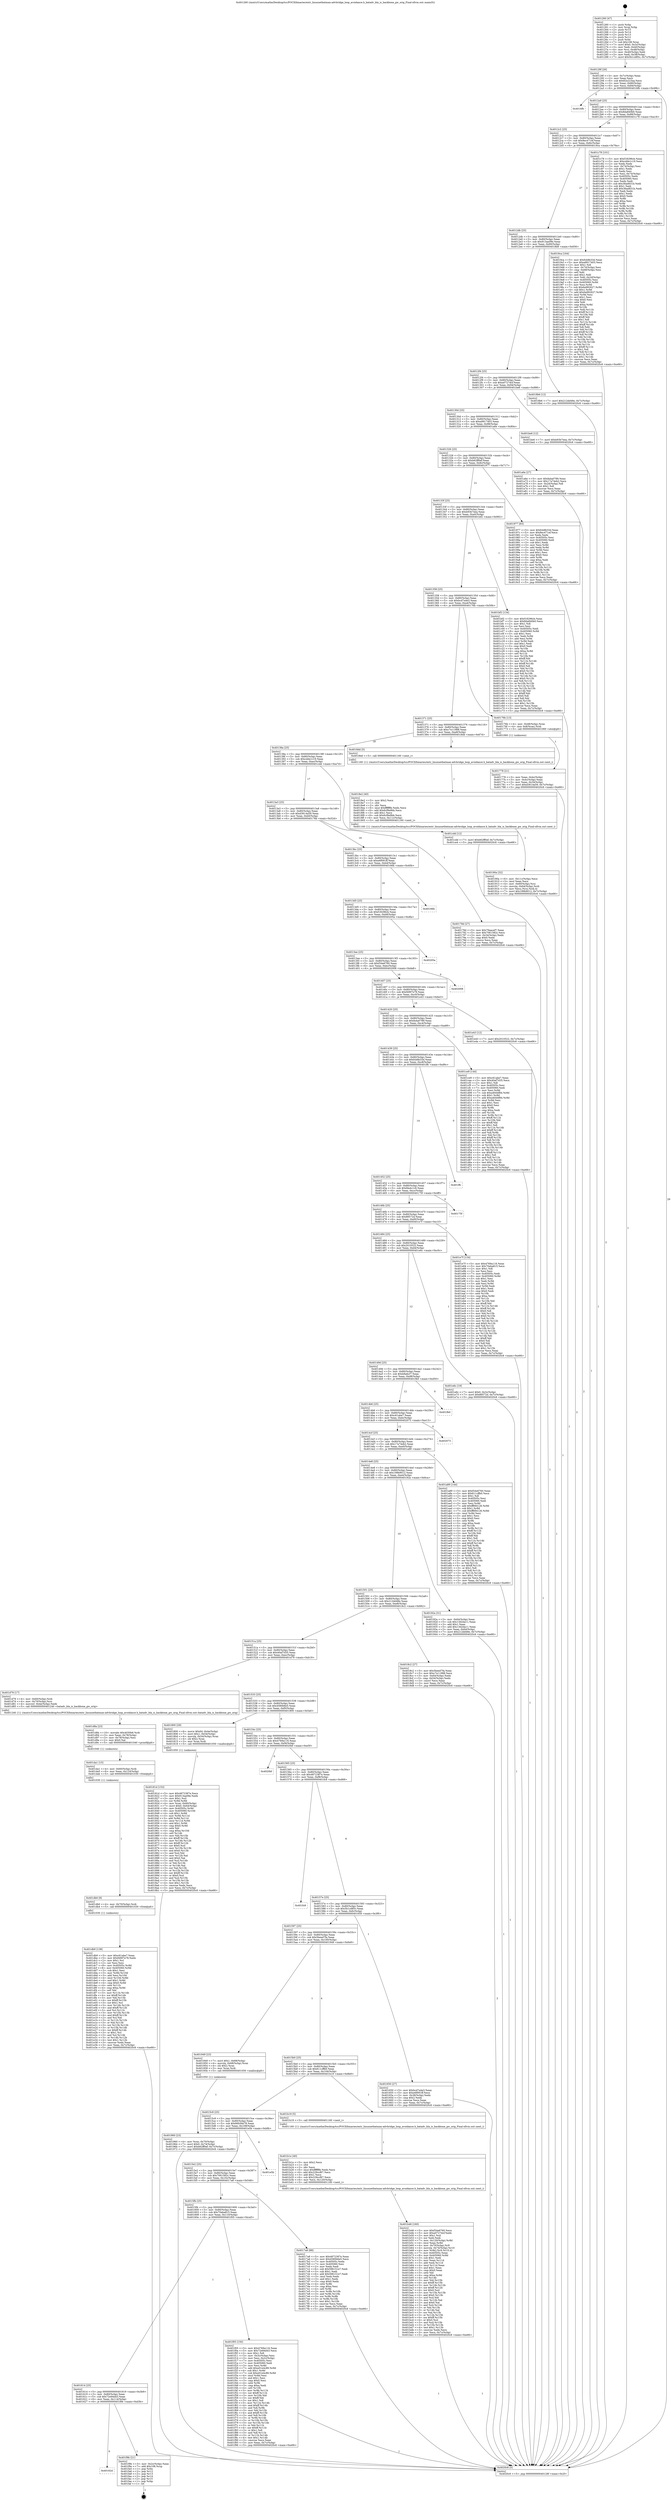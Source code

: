 digraph "0x401260" {
  label = "0x401260 (/mnt/c/Users/mathe/Desktop/tcc/POCII/binaries/extr_linuxnetbatman-advbridge_loop_avoidance.h_batadv_bla_is_backbone_gw_orig_Final-ollvm.out::main(0))"
  labelloc = "t"
  node[shape=record]

  Entry [label="",width=0.3,height=0.3,shape=circle,fillcolor=black,style=filled]
  "0x40128f" [label="{
     0x40128f [26]\l
     | [instrs]\l
     &nbsp;&nbsp;0x40128f \<+3\>: mov -0x7c(%rbp),%eax\l
     &nbsp;&nbsp;0x401292 \<+2\>: mov %eax,%ecx\l
     &nbsp;&nbsp;0x401294 \<+6\>: sub $0x82e223aa,%ecx\l
     &nbsp;&nbsp;0x40129a \<+3\>: mov %eax,-0x80(%rbp)\l
     &nbsp;&nbsp;0x40129d \<+6\>: mov %ecx,-0x84(%rbp)\l
     &nbsp;&nbsp;0x4012a3 \<+6\>: je 00000000004016fb \<main+0x49b\>\l
  }"]
  "0x4016fb" [label="{
     0x4016fb\l
  }", style=dashed]
  "0x4012a9" [label="{
     0x4012a9 [25]\l
     | [instrs]\l
     &nbsp;&nbsp;0x4012a9 \<+5\>: jmp 00000000004012ae \<main+0x4e\>\l
     &nbsp;&nbsp;0x4012ae \<+3\>: mov -0x80(%rbp),%eax\l
     &nbsp;&nbsp;0x4012b1 \<+5\>: sub $0x8da840b0,%eax\l
     &nbsp;&nbsp;0x4012b6 \<+6\>: mov %eax,-0x88(%rbp)\l
     &nbsp;&nbsp;0x4012bc \<+6\>: je 0000000000401c78 \<main+0xa18\>\l
  }"]
  Exit [label="",width=0.3,height=0.3,shape=circle,fillcolor=black,style=filled,peripheries=2]
  "0x401c78" [label="{
     0x401c78 [101]\l
     | [instrs]\l
     &nbsp;&nbsp;0x401c78 \<+5\>: mov $0xf18296cb,%eax\l
     &nbsp;&nbsp;0x401c7d \<+5\>: mov $0xcdde1c19,%ecx\l
     &nbsp;&nbsp;0x401c82 \<+2\>: xor %edx,%edx\l
     &nbsp;&nbsp;0x401c84 \<+3\>: mov -0x74(%rbp),%esi\l
     &nbsp;&nbsp;0x401c87 \<+3\>: sub $0x1,%edx\l
     &nbsp;&nbsp;0x401c8a \<+2\>: sub %edx,%esi\l
     &nbsp;&nbsp;0x401c8c \<+3\>: mov %esi,-0x74(%rbp)\l
     &nbsp;&nbsp;0x401c8f \<+7\>: mov 0x40505c,%edx\l
     &nbsp;&nbsp;0x401c96 \<+7\>: mov 0x405060,%esi\l
     &nbsp;&nbsp;0x401c9d \<+2\>: mov %edx,%edi\l
     &nbsp;&nbsp;0x401c9f \<+6\>: sub $0x36ad831b,%edi\l
     &nbsp;&nbsp;0x401ca5 \<+3\>: sub $0x1,%edi\l
     &nbsp;&nbsp;0x401ca8 \<+6\>: add $0x36ad831b,%edi\l
     &nbsp;&nbsp;0x401cae \<+3\>: imul %edi,%edx\l
     &nbsp;&nbsp;0x401cb1 \<+3\>: and $0x1,%edx\l
     &nbsp;&nbsp;0x401cb4 \<+3\>: cmp $0x0,%edx\l
     &nbsp;&nbsp;0x401cb7 \<+4\>: sete %r8b\l
     &nbsp;&nbsp;0x401cbb \<+3\>: cmp $0xa,%esi\l
     &nbsp;&nbsp;0x401cbe \<+4\>: setl %r9b\l
     &nbsp;&nbsp;0x401cc2 \<+3\>: mov %r8b,%r10b\l
     &nbsp;&nbsp;0x401cc5 \<+3\>: and %r9b,%r10b\l
     &nbsp;&nbsp;0x401cc8 \<+3\>: xor %r9b,%r8b\l
     &nbsp;&nbsp;0x401ccb \<+3\>: or %r8b,%r10b\l
     &nbsp;&nbsp;0x401cce \<+4\>: test $0x1,%r10b\l
     &nbsp;&nbsp;0x401cd2 \<+3\>: cmovne %ecx,%eax\l
     &nbsp;&nbsp;0x401cd5 \<+3\>: mov %eax,-0x7c(%rbp)\l
     &nbsp;&nbsp;0x401cd8 \<+5\>: jmp 00000000004020c6 \<main+0xe66\>\l
  }"]
  "0x4012c2" [label="{
     0x4012c2 [25]\l
     | [instrs]\l
     &nbsp;&nbsp;0x4012c2 \<+5\>: jmp 00000000004012c7 \<main+0x67\>\l
     &nbsp;&nbsp;0x4012c7 \<+3\>: mov -0x80(%rbp),%eax\l
     &nbsp;&nbsp;0x4012ca \<+5\>: sub $0x8ec471ef,%eax\l
     &nbsp;&nbsp;0x4012cf \<+6\>: mov %eax,-0x8c(%rbp)\l
     &nbsp;&nbsp;0x4012d5 \<+6\>: je 00000000004019ca \<main+0x76a\>\l
  }"]
  "0x40162d" [label="{
     0x40162d\l
  }", style=dashed]
  "0x4019ca" [label="{
     0x4019ca [164]\l
     | [instrs]\l
     &nbsp;&nbsp;0x4019ca \<+5\>: mov $0xfcb8b33d,%eax\l
     &nbsp;&nbsp;0x4019cf \<+5\>: mov $0xa9917403,%ecx\l
     &nbsp;&nbsp;0x4019d4 \<+2\>: mov $0x1,%dl\l
     &nbsp;&nbsp;0x4019d6 \<+3\>: mov -0x74(%rbp),%esi\l
     &nbsp;&nbsp;0x4019d9 \<+3\>: cmp -0x68(%rbp),%esi\l
     &nbsp;&nbsp;0x4019dc \<+4\>: setl %dil\l
     &nbsp;&nbsp;0x4019e0 \<+4\>: and $0x1,%dil\l
     &nbsp;&nbsp;0x4019e4 \<+4\>: mov %dil,-0x2d(%rbp)\l
     &nbsp;&nbsp;0x4019e8 \<+7\>: mov 0x40505c,%esi\l
     &nbsp;&nbsp;0x4019ef \<+8\>: mov 0x405060,%r8d\l
     &nbsp;&nbsp;0x4019f7 \<+3\>: mov %esi,%r9d\l
     &nbsp;&nbsp;0x4019fa \<+7\>: sub $0x6a992627,%r9d\l
     &nbsp;&nbsp;0x401a01 \<+4\>: sub $0x1,%r9d\l
     &nbsp;&nbsp;0x401a05 \<+7\>: add $0x6a992627,%r9d\l
     &nbsp;&nbsp;0x401a0c \<+4\>: imul %r9d,%esi\l
     &nbsp;&nbsp;0x401a10 \<+3\>: and $0x1,%esi\l
     &nbsp;&nbsp;0x401a13 \<+3\>: cmp $0x0,%esi\l
     &nbsp;&nbsp;0x401a16 \<+4\>: sete %dil\l
     &nbsp;&nbsp;0x401a1a \<+4\>: cmp $0xa,%r8d\l
     &nbsp;&nbsp;0x401a1e \<+4\>: setl %r10b\l
     &nbsp;&nbsp;0x401a22 \<+3\>: mov %dil,%r11b\l
     &nbsp;&nbsp;0x401a25 \<+4\>: xor $0xff,%r11b\l
     &nbsp;&nbsp;0x401a29 \<+3\>: mov %r10b,%bl\l
     &nbsp;&nbsp;0x401a2c \<+3\>: xor $0xff,%bl\l
     &nbsp;&nbsp;0x401a2f \<+3\>: xor $0x1,%dl\l
     &nbsp;&nbsp;0x401a32 \<+3\>: mov %r11b,%r14b\l
     &nbsp;&nbsp;0x401a35 \<+4\>: and $0xff,%r14b\l
     &nbsp;&nbsp;0x401a39 \<+3\>: and %dl,%dil\l
     &nbsp;&nbsp;0x401a3c \<+3\>: mov %bl,%r15b\l
     &nbsp;&nbsp;0x401a3f \<+4\>: and $0xff,%r15b\l
     &nbsp;&nbsp;0x401a43 \<+3\>: and %dl,%r10b\l
     &nbsp;&nbsp;0x401a46 \<+3\>: or %dil,%r14b\l
     &nbsp;&nbsp;0x401a49 \<+3\>: or %r10b,%r15b\l
     &nbsp;&nbsp;0x401a4c \<+3\>: xor %r15b,%r14b\l
     &nbsp;&nbsp;0x401a4f \<+3\>: or %bl,%r11b\l
     &nbsp;&nbsp;0x401a52 \<+4\>: xor $0xff,%r11b\l
     &nbsp;&nbsp;0x401a56 \<+3\>: or $0x1,%dl\l
     &nbsp;&nbsp;0x401a59 \<+3\>: and %dl,%r11b\l
     &nbsp;&nbsp;0x401a5c \<+3\>: or %r11b,%r14b\l
     &nbsp;&nbsp;0x401a5f \<+4\>: test $0x1,%r14b\l
     &nbsp;&nbsp;0x401a63 \<+3\>: cmovne %ecx,%eax\l
     &nbsp;&nbsp;0x401a66 \<+3\>: mov %eax,-0x7c(%rbp)\l
     &nbsp;&nbsp;0x401a69 \<+5\>: jmp 00000000004020c6 \<main+0xe66\>\l
  }"]
  "0x4012db" [label="{
     0x4012db [25]\l
     | [instrs]\l
     &nbsp;&nbsp;0x4012db \<+5\>: jmp 00000000004012e0 \<main+0x80\>\l
     &nbsp;&nbsp;0x4012e0 \<+3\>: mov -0x80(%rbp),%eax\l
     &nbsp;&nbsp;0x4012e3 \<+5\>: sub $0x913aa09e,%eax\l
     &nbsp;&nbsp;0x4012e8 \<+6\>: mov %eax,-0x90(%rbp)\l
     &nbsp;&nbsp;0x4012ee \<+6\>: je 00000000004018b6 \<main+0x656\>\l
  }"]
  "0x401f9b" [label="{
     0x401f9b [21]\l
     | [instrs]\l
     &nbsp;&nbsp;0x401f9b \<+3\>: mov -0x2c(%rbp),%eax\l
     &nbsp;&nbsp;0x401f9e \<+7\>: add $0x108,%rsp\l
     &nbsp;&nbsp;0x401fa5 \<+1\>: pop %rbx\l
     &nbsp;&nbsp;0x401fa6 \<+2\>: pop %r12\l
     &nbsp;&nbsp;0x401fa8 \<+2\>: pop %r13\l
     &nbsp;&nbsp;0x401faa \<+2\>: pop %r14\l
     &nbsp;&nbsp;0x401fac \<+2\>: pop %r15\l
     &nbsp;&nbsp;0x401fae \<+1\>: pop %rbp\l
     &nbsp;&nbsp;0x401faf \<+1\>: ret\l
  }"]
  "0x4018b6" [label="{
     0x4018b6 [12]\l
     | [instrs]\l
     &nbsp;&nbsp;0x4018b6 \<+7\>: movl $0x212dd48e,-0x7c(%rbp)\l
     &nbsp;&nbsp;0x4018bd \<+5\>: jmp 00000000004020c6 \<main+0xe66\>\l
  }"]
  "0x4012f4" [label="{
     0x4012f4 [25]\l
     | [instrs]\l
     &nbsp;&nbsp;0x4012f4 \<+5\>: jmp 00000000004012f9 \<main+0x99\>\l
     &nbsp;&nbsp;0x4012f9 \<+3\>: mov -0x80(%rbp),%eax\l
     &nbsp;&nbsp;0x4012fc \<+5\>: sub $0xa0727dcf,%eax\l
     &nbsp;&nbsp;0x401301 \<+6\>: mov %eax,-0x94(%rbp)\l
     &nbsp;&nbsp;0x401307 \<+6\>: je 0000000000401be6 \<main+0x986\>\l
  }"]
  "0x401614" [label="{
     0x401614 [25]\l
     | [instrs]\l
     &nbsp;&nbsp;0x401614 \<+5\>: jmp 0000000000401619 \<main+0x3b9\>\l
     &nbsp;&nbsp;0x401619 \<+3\>: mov -0x80(%rbp),%eax\l
     &nbsp;&nbsp;0x40161c \<+5\>: sub $0x72e94d43,%eax\l
     &nbsp;&nbsp;0x401621 \<+6\>: mov %eax,-0x114(%rbp)\l
     &nbsp;&nbsp;0x401627 \<+6\>: je 0000000000401f9b \<main+0xd3b\>\l
  }"]
  "0x401be6" [label="{
     0x401be6 [12]\l
     | [instrs]\l
     &nbsp;&nbsp;0x401be6 \<+7\>: movl $0xb93b7eea,-0x7c(%rbp)\l
     &nbsp;&nbsp;0x401bed \<+5\>: jmp 00000000004020c6 \<main+0xe66\>\l
  }"]
  "0x40130d" [label="{
     0x40130d [25]\l
     | [instrs]\l
     &nbsp;&nbsp;0x40130d \<+5\>: jmp 0000000000401312 \<main+0xb2\>\l
     &nbsp;&nbsp;0x401312 \<+3\>: mov -0x80(%rbp),%eax\l
     &nbsp;&nbsp;0x401315 \<+5\>: sub $0xa9917403,%eax\l
     &nbsp;&nbsp;0x40131a \<+6\>: mov %eax,-0x98(%rbp)\l
     &nbsp;&nbsp;0x401320 \<+6\>: je 0000000000401a6e \<main+0x80e\>\l
  }"]
  "0x401f05" [label="{
     0x401f05 [150]\l
     | [instrs]\l
     &nbsp;&nbsp;0x401f05 \<+5\>: mov $0x4769a116,%eax\l
     &nbsp;&nbsp;0x401f0a \<+5\>: mov $0x72e94d43,%ecx\l
     &nbsp;&nbsp;0x401f0f \<+2\>: mov $0x1,%dl\l
     &nbsp;&nbsp;0x401f11 \<+3\>: mov -0x3c(%rbp),%esi\l
     &nbsp;&nbsp;0x401f14 \<+3\>: mov %esi,-0x2c(%rbp)\l
     &nbsp;&nbsp;0x401f17 \<+7\>: mov 0x40505c,%esi\l
     &nbsp;&nbsp;0x401f1e \<+7\>: mov 0x405060,%edi\l
     &nbsp;&nbsp;0x401f25 \<+3\>: mov %esi,%r8d\l
     &nbsp;&nbsp;0x401f28 \<+7\>: add $0xe01e4c89,%r8d\l
     &nbsp;&nbsp;0x401f2f \<+4\>: sub $0x1,%r8d\l
     &nbsp;&nbsp;0x401f33 \<+7\>: sub $0xe01e4c89,%r8d\l
     &nbsp;&nbsp;0x401f3a \<+4\>: imul %r8d,%esi\l
     &nbsp;&nbsp;0x401f3e \<+3\>: and $0x1,%esi\l
     &nbsp;&nbsp;0x401f41 \<+3\>: cmp $0x0,%esi\l
     &nbsp;&nbsp;0x401f44 \<+4\>: sete %r9b\l
     &nbsp;&nbsp;0x401f48 \<+3\>: cmp $0xa,%edi\l
     &nbsp;&nbsp;0x401f4b \<+4\>: setl %r10b\l
     &nbsp;&nbsp;0x401f4f \<+3\>: mov %r9b,%r11b\l
     &nbsp;&nbsp;0x401f52 \<+4\>: xor $0xff,%r11b\l
     &nbsp;&nbsp;0x401f56 \<+3\>: mov %r10b,%bl\l
     &nbsp;&nbsp;0x401f59 \<+3\>: xor $0xff,%bl\l
     &nbsp;&nbsp;0x401f5c \<+3\>: xor $0x1,%dl\l
     &nbsp;&nbsp;0x401f5f \<+3\>: mov %r11b,%r14b\l
     &nbsp;&nbsp;0x401f62 \<+4\>: and $0xff,%r14b\l
     &nbsp;&nbsp;0x401f66 \<+3\>: and %dl,%r9b\l
     &nbsp;&nbsp;0x401f69 \<+3\>: mov %bl,%r15b\l
     &nbsp;&nbsp;0x401f6c \<+4\>: and $0xff,%r15b\l
     &nbsp;&nbsp;0x401f70 \<+3\>: and %dl,%r10b\l
     &nbsp;&nbsp;0x401f73 \<+3\>: or %r9b,%r14b\l
     &nbsp;&nbsp;0x401f76 \<+3\>: or %r10b,%r15b\l
     &nbsp;&nbsp;0x401f79 \<+3\>: xor %r15b,%r14b\l
     &nbsp;&nbsp;0x401f7c \<+3\>: or %bl,%r11b\l
     &nbsp;&nbsp;0x401f7f \<+4\>: xor $0xff,%r11b\l
     &nbsp;&nbsp;0x401f83 \<+3\>: or $0x1,%dl\l
     &nbsp;&nbsp;0x401f86 \<+3\>: and %dl,%r11b\l
     &nbsp;&nbsp;0x401f89 \<+3\>: or %r11b,%r14b\l
     &nbsp;&nbsp;0x401f8c \<+4\>: test $0x1,%r14b\l
     &nbsp;&nbsp;0x401f90 \<+3\>: cmovne %ecx,%eax\l
     &nbsp;&nbsp;0x401f93 \<+3\>: mov %eax,-0x7c(%rbp)\l
     &nbsp;&nbsp;0x401f96 \<+5\>: jmp 00000000004020c6 \<main+0xe66\>\l
  }"]
  "0x401a6e" [label="{
     0x401a6e [27]\l
     | [instrs]\l
     &nbsp;&nbsp;0x401a6e \<+5\>: mov $0xfa4a0789,%eax\l
     &nbsp;&nbsp;0x401a73 \<+5\>: mov $0x17a74eb2,%ecx\l
     &nbsp;&nbsp;0x401a78 \<+3\>: mov -0x2d(%rbp),%dl\l
     &nbsp;&nbsp;0x401a7b \<+3\>: test $0x1,%dl\l
     &nbsp;&nbsp;0x401a7e \<+3\>: cmovne %ecx,%eax\l
     &nbsp;&nbsp;0x401a81 \<+3\>: mov %eax,-0x7c(%rbp)\l
     &nbsp;&nbsp;0x401a84 \<+5\>: jmp 00000000004020c6 \<main+0xe66\>\l
  }"]
  "0x401326" [label="{
     0x401326 [25]\l
     | [instrs]\l
     &nbsp;&nbsp;0x401326 \<+5\>: jmp 000000000040132b \<main+0xcb\>\l
     &nbsp;&nbsp;0x40132b \<+3\>: mov -0x80(%rbp),%eax\l
     &nbsp;&nbsp;0x40132e \<+5\>: sub $0xb62ff0ef,%eax\l
     &nbsp;&nbsp;0x401333 \<+6\>: mov %eax,-0x9c(%rbp)\l
     &nbsp;&nbsp;0x401339 \<+6\>: je 0000000000401977 \<main+0x717\>\l
  }"]
  "0x401db9" [label="{
     0x401db9 [138]\l
     | [instrs]\l
     &nbsp;&nbsp;0x401db9 \<+5\>: mov $0xc61abe7,%eax\l
     &nbsp;&nbsp;0x401dbe \<+5\>: mov $0xf4997e78,%edx\l
     &nbsp;&nbsp;0x401dc3 \<+2\>: mov $0x1,%cl\l
     &nbsp;&nbsp;0x401dc5 \<+2\>: xor %esi,%esi\l
     &nbsp;&nbsp;0x401dc7 \<+8\>: mov 0x40505c,%r8d\l
     &nbsp;&nbsp;0x401dcf \<+8\>: mov 0x405060,%r9d\l
     &nbsp;&nbsp;0x401dd7 \<+3\>: sub $0x1,%esi\l
     &nbsp;&nbsp;0x401dda \<+3\>: mov %r8d,%r10d\l
     &nbsp;&nbsp;0x401ddd \<+3\>: add %esi,%r10d\l
     &nbsp;&nbsp;0x401de0 \<+4\>: imul %r10d,%r8d\l
     &nbsp;&nbsp;0x401de4 \<+4\>: and $0x1,%r8d\l
     &nbsp;&nbsp;0x401de8 \<+4\>: cmp $0x0,%r8d\l
     &nbsp;&nbsp;0x401dec \<+4\>: sete %r11b\l
     &nbsp;&nbsp;0x401df0 \<+4\>: cmp $0xa,%r9d\l
     &nbsp;&nbsp;0x401df4 \<+3\>: setl %bl\l
     &nbsp;&nbsp;0x401df7 \<+3\>: mov %r11b,%r14b\l
     &nbsp;&nbsp;0x401dfa \<+4\>: xor $0xff,%r14b\l
     &nbsp;&nbsp;0x401dfe \<+3\>: mov %bl,%r15b\l
     &nbsp;&nbsp;0x401e01 \<+4\>: xor $0xff,%r15b\l
     &nbsp;&nbsp;0x401e05 \<+3\>: xor $0x1,%cl\l
     &nbsp;&nbsp;0x401e08 \<+3\>: mov %r14b,%r12b\l
     &nbsp;&nbsp;0x401e0b \<+4\>: and $0xff,%r12b\l
     &nbsp;&nbsp;0x401e0f \<+3\>: and %cl,%r11b\l
     &nbsp;&nbsp;0x401e12 \<+3\>: mov %r15b,%r13b\l
     &nbsp;&nbsp;0x401e15 \<+4\>: and $0xff,%r13b\l
     &nbsp;&nbsp;0x401e19 \<+2\>: and %cl,%bl\l
     &nbsp;&nbsp;0x401e1b \<+3\>: or %r11b,%r12b\l
     &nbsp;&nbsp;0x401e1e \<+3\>: or %bl,%r13b\l
     &nbsp;&nbsp;0x401e21 \<+3\>: xor %r13b,%r12b\l
     &nbsp;&nbsp;0x401e24 \<+3\>: or %r15b,%r14b\l
     &nbsp;&nbsp;0x401e27 \<+4\>: xor $0xff,%r14b\l
     &nbsp;&nbsp;0x401e2b \<+3\>: or $0x1,%cl\l
     &nbsp;&nbsp;0x401e2e \<+3\>: and %cl,%r14b\l
     &nbsp;&nbsp;0x401e31 \<+3\>: or %r14b,%r12b\l
     &nbsp;&nbsp;0x401e34 \<+4\>: test $0x1,%r12b\l
     &nbsp;&nbsp;0x401e38 \<+3\>: cmovne %edx,%eax\l
     &nbsp;&nbsp;0x401e3b \<+3\>: mov %eax,-0x7c(%rbp)\l
     &nbsp;&nbsp;0x401e3e \<+5\>: jmp 00000000004020c6 \<main+0xe66\>\l
  }"]
  "0x401977" [label="{
     0x401977 [83]\l
     | [instrs]\l
     &nbsp;&nbsp;0x401977 \<+5\>: mov $0xfcb8b33d,%eax\l
     &nbsp;&nbsp;0x40197c \<+5\>: mov $0x8ec471ef,%ecx\l
     &nbsp;&nbsp;0x401981 \<+2\>: xor %edx,%edx\l
     &nbsp;&nbsp;0x401983 \<+7\>: mov 0x40505c,%esi\l
     &nbsp;&nbsp;0x40198a \<+7\>: mov 0x405060,%edi\l
     &nbsp;&nbsp;0x401991 \<+3\>: sub $0x1,%edx\l
     &nbsp;&nbsp;0x401994 \<+3\>: mov %esi,%r8d\l
     &nbsp;&nbsp;0x401997 \<+3\>: add %edx,%r8d\l
     &nbsp;&nbsp;0x40199a \<+4\>: imul %r8d,%esi\l
     &nbsp;&nbsp;0x40199e \<+3\>: and $0x1,%esi\l
     &nbsp;&nbsp;0x4019a1 \<+3\>: cmp $0x0,%esi\l
     &nbsp;&nbsp;0x4019a4 \<+4\>: sete %r9b\l
     &nbsp;&nbsp;0x4019a8 \<+3\>: cmp $0xa,%edi\l
     &nbsp;&nbsp;0x4019ab \<+4\>: setl %r10b\l
     &nbsp;&nbsp;0x4019af \<+3\>: mov %r9b,%r11b\l
     &nbsp;&nbsp;0x4019b2 \<+3\>: and %r10b,%r11b\l
     &nbsp;&nbsp;0x4019b5 \<+3\>: xor %r10b,%r9b\l
     &nbsp;&nbsp;0x4019b8 \<+3\>: or %r9b,%r11b\l
     &nbsp;&nbsp;0x4019bb \<+4\>: test $0x1,%r11b\l
     &nbsp;&nbsp;0x4019bf \<+3\>: cmovne %ecx,%eax\l
     &nbsp;&nbsp;0x4019c2 \<+3\>: mov %eax,-0x7c(%rbp)\l
     &nbsp;&nbsp;0x4019c5 \<+5\>: jmp 00000000004020c6 \<main+0xe66\>\l
  }"]
  "0x40133f" [label="{
     0x40133f [25]\l
     | [instrs]\l
     &nbsp;&nbsp;0x40133f \<+5\>: jmp 0000000000401344 \<main+0xe4\>\l
     &nbsp;&nbsp;0x401344 \<+3\>: mov -0x80(%rbp),%eax\l
     &nbsp;&nbsp;0x401347 \<+5\>: sub $0xb93b7eea,%eax\l
     &nbsp;&nbsp;0x40134c \<+6\>: mov %eax,-0xa0(%rbp)\l
     &nbsp;&nbsp;0x401352 \<+6\>: je 0000000000401bf2 \<main+0x992\>\l
  }"]
  "0x401db0" [label="{
     0x401db0 [9]\l
     | [instrs]\l
     &nbsp;&nbsp;0x401db0 \<+4\>: mov -0x70(%rbp),%rdi\l
     &nbsp;&nbsp;0x401db4 \<+5\>: call 0000000000401030 \<free@plt\>\l
     | [calls]\l
     &nbsp;&nbsp;0x401030 \{1\} (unknown)\l
  }"]
  "0x401bf2" [label="{
     0x401bf2 [134]\l
     | [instrs]\l
     &nbsp;&nbsp;0x401bf2 \<+5\>: mov $0xf18296cb,%eax\l
     &nbsp;&nbsp;0x401bf7 \<+5\>: mov $0x8da840b0,%ecx\l
     &nbsp;&nbsp;0x401bfc \<+2\>: mov $0x1,%dl\l
     &nbsp;&nbsp;0x401bfe \<+2\>: xor %esi,%esi\l
     &nbsp;&nbsp;0x401c00 \<+7\>: mov 0x40505c,%edi\l
     &nbsp;&nbsp;0x401c07 \<+8\>: mov 0x405060,%r8d\l
     &nbsp;&nbsp;0x401c0f \<+3\>: sub $0x1,%esi\l
     &nbsp;&nbsp;0x401c12 \<+3\>: mov %edi,%r9d\l
     &nbsp;&nbsp;0x401c15 \<+3\>: add %esi,%r9d\l
     &nbsp;&nbsp;0x401c18 \<+4\>: imul %r9d,%edi\l
     &nbsp;&nbsp;0x401c1c \<+3\>: and $0x1,%edi\l
     &nbsp;&nbsp;0x401c1f \<+3\>: cmp $0x0,%edi\l
     &nbsp;&nbsp;0x401c22 \<+4\>: sete %r10b\l
     &nbsp;&nbsp;0x401c26 \<+4\>: cmp $0xa,%r8d\l
     &nbsp;&nbsp;0x401c2a \<+4\>: setl %r11b\l
     &nbsp;&nbsp;0x401c2e \<+3\>: mov %r10b,%bl\l
     &nbsp;&nbsp;0x401c31 \<+3\>: xor $0xff,%bl\l
     &nbsp;&nbsp;0x401c34 \<+3\>: mov %r11b,%r14b\l
     &nbsp;&nbsp;0x401c37 \<+4\>: xor $0xff,%r14b\l
     &nbsp;&nbsp;0x401c3b \<+3\>: xor $0x0,%dl\l
     &nbsp;&nbsp;0x401c3e \<+3\>: mov %bl,%r15b\l
     &nbsp;&nbsp;0x401c41 \<+4\>: and $0x0,%r15b\l
     &nbsp;&nbsp;0x401c45 \<+3\>: and %dl,%r10b\l
     &nbsp;&nbsp;0x401c48 \<+3\>: mov %r14b,%r12b\l
     &nbsp;&nbsp;0x401c4b \<+4\>: and $0x0,%r12b\l
     &nbsp;&nbsp;0x401c4f \<+3\>: and %dl,%r11b\l
     &nbsp;&nbsp;0x401c52 \<+3\>: or %r10b,%r15b\l
     &nbsp;&nbsp;0x401c55 \<+3\>: or %r11b,%r12b\l
     &nbsp;&nbsp;0x401c58 \<+3\>: xor %r12b,%r15b\l
     &nbsp;&nbsp;0x401c5b \<+3\>: or %r14b,%bl\l
     &nbsp;&nbsp;0x401c5e \<+3\>: xor $0xff,%bl\l
     &nbsp;&nbsp;0x401c61 \<+3\>: or $0x0,%dl\l
     &nbsp;&nbsp;0x401c64 \<+2\>: and %dl,%bl\l
     &nbsp;&nbsp;0x401c66 \<+3\>: or %bl,%r15b\l
     &nbsp;&nbsp;0x401c69 \<+4\>: test $0x1,%r15b\l
     &nbsp;&nbsp;0x401c6d \<+3\>: cmovne %ecx,%eax\l
     &nbsp;&nbsp;0x401c70 \<+3\>: mov %eax,-0x7c(%rbp)\l
     &nbsp;&nbsp;0x401c73 \<+5\>: jmp 00000000004020c6 \<main+0xe66\>\l
  }"]
  "0x401358" [label="{
     0x401358 [25]\l
     | [instrs]\l
     &nbsp;&nbsp;0x401358 \<+5\>: jmp 000000000040135d \<main+0xfd\>\l
     &nbsp;&nbsp;0x40135d \<+3\>: mov -0x80(%rbp),%eax\l
     &nbsp;&nbsp;0x401360 \<+5\>: sub $0xbcd7a4e3,%eax\l
     &nbsp;&nbsp;0x401365 \<+6\>: mov %eax,-0xa4(%rbp)\l
     &nbsp;&nbsp;0x40136b \<+6\>: je 000000000040176b \<main+0x50b\>\l
  }"]
  "0x401da1" [label="{
     0x401da1 [15]\l
     | [instrs]\l
     &nbsp;&nbsp;0x401da1 \<+4\>: mov -0x60(%rbp),%rdi\l
     &nbsp;&nbsp;0x401da5 \<+6\>: mov %eax,-0x124(%rbp)\l
     &nbsp;&nbsp;0x401dab \<+5\>: call 0000000000401030 \<free@plt\>\l
     | [calls]\l
     &nbsp;&nbsp;0x401030 \{1\} (unknown)\l
  }"]
  "0x40176b" [label="{
     0x40176b [13]\l
     | [instrs]\l
     &nbsp;&nbsp;0x40176b \<+4\>: mov -0x48(%rbp),%rax\l
     &nbsp;&nbsp;0x40176f \<+4\>: mov 0x8(%rax),%rdi\l
     &nbsp;&nbsp;0x401773 \<+5\>: call 0000000000401060 \<atoi@plt\>\l
     | [calls]\l
     &nbsp;&nbsp;0x401060 \{1\} (unknown)\l
  }"]
  "0x401371" [label="{
     0x401371 [25]\l
     | [instrs]\l
     &nbsp;&nbsp;0x401371 \<+5\>: jmp 0000000000401376 \<main+0x116\>\l
     &nbsp;&nbsp;0x401376 \<+3\>: mov -0x80(%rbp),%eax\l
     &nbsp;&nbsp;0x401379 \<+5\>: sub $0xc7e11988,%eax\l
     &nbsp;&nbsp;0x40137e \<+6\>: mov %eax,-0xa8(%rbp)\l
     &nbsp;&nbsp;0x401384 \<+6\>: je 00000000004018dd \<main+0x67d\>\l
  }"]
  "0x401d8a" [label="{
     0x401d8a [23]\l
     | [instrs]\l
     &nbsp;&nbsp;0x401d8a \<+10\>: movabs $0x4030b6,%rdi\l
     &nbsp;&nbsp;0x401d94 \<+3\>: mov %eax,-0x78(%rbp)\l
     &nbsp;&nbsp;0x401d97 \<+3\>: mov -0x78(%rbp),%esi\l
     &nbsp;&nbsp;0x401d9a \<+2\>: mov $0x0,%al\l
     &nbsp;&nbsp;0x401d9c \<+5\>: call 0000000000401040 \<printf@plt\>\l
     | [calls]\l
     &nbsp;&nbsp;0x401040 \{1\} (unknown)\l
  }"]
  "0x4018dd" [label="{
     0x4018dd [5]\l
     | [instrs]\l
     &nbsp;&nbsp;0x4018dd \<+5\>: call 0000000000401160 \<next_i\>\l
     | [calls]\l
     &nbsp;&nbsp;0x401160 \{1\} (/mnt/c/Users/mathe/Desktop/tcc/POCII/binaries/extr_linuxnetbatman-advbridge_loop_avoidance.h_batadv_bla_is_backbone_gw_orig_Final-ollvm.out::next_i)\l
  }"]
  "0x40138a" [label="{
     0x40138a [25]\l
     | [instrs]\l
     &nbsp;&nbsp;0x40138a \<+5\>: jmp 000000000040138f \<main+0x12f\>\l
     &nbsp;&nbsp;0x40138f \<+3\>: mov -0x80(%rbp),%eax\l
     &nbsp;&nbsp;0x401392 \<+5\>: sub $0xcdde1c19,%eax\l
     &nbsp;&nbsp;0x401397 \<+6\>: mov %eax,-0xac(%rbp)\l
     &nbsp;&nbsp;0x40139d \<+6\>: je 0000000000401cdd \<main+0xa7d\>\l
  }"]
  "0x401b46" [label="{
     0x401b46 [160]\l
     | [instrs]\l
     &nbsp;&nbsp;0x401b46 \<+5\>: mov $0xf34e6760,%ecx\l
     &nbsp;&nbsp;0x401b4b \<+5\>: mov $0xa0727dcf,%edx\l
     &nbsp;&nbsp;0x401b50 \<+3\>: mov $0x1,%sil\l
     &nbsp;&nbsp;0x401b53 \<+2\>: xor %edi,%edi\l
     &nbsp;&nbsp;0x401b55 \<+7\>: mov -0x120(%rbp),%r8d\l
     &nbsp;&nbsp;0x401b5c \<+4\>: imul %eax,%r8d\l
     &nbsp;&nbsp;0x401b60 \<+4\>: mov -0x70(%rbp),%r9\l
     &nbsp;&nbsp;0x401b64 \<+4\>: movslq -0x74(%rbp),%r10\l
     &nbsp;&nbsp;0x401b68 \<+4\>: mov %r8d,(%r9,%r10,4)\l
     &nbsp;&nbsp;0x401b6c \<+7\>: mov 0x40505c,%eax\l
     &nbsp;&nbsp;0x401b73 \<+8\>: mov 0x405060,%r8d\l
     &nbsp;&nbsp;0x401b7b \<+3\>: sub $0x1,%edi\l
     &nbsp;&nbsp;0x401b7e \<+3\>: mov %eax,%r11d\l
     &nbsp;&nbsp;0x401b81 \<+3\>: add %edi,%r11d\l
     &nbsp;&nbsp;0x401b84 \<+4\>: imul %r11d,%eax\l
     &nbsp;&nbsp;0x401b88 \<+3\>: and $0x1,%eax\l
     &nbsp;&nbsp;0x401b8b \<+3\>: cmp $0x0,%eax\l
     &nbsp;&nbsp;0x401b8e \<+3\>: sete %bl\l
     &nbsp;&nbsp;0x401b91 \<+4\>: cmp $0xa,%r8d\l
     &nbsp;&nbsp;0x401b95 \<+4\>: setl %r14b\l
     &nbsp;&nbsp;0x401b99 \<+3\>: mov %bl,%r15b\l
     &nbsp;&nbsp;0x401b9c \<+4\>: xor $0xff,%r15b\l
     &nbsp;&nbsp;0x401ba0 \<+3\>: mov %r14b,%r12b\l
     &nbsp;&nbsp;0x401ba3 \<+4\>: xor $0xff,%r12b\l
     &nbsp;&nbsp;0x401ba7 \<+4\>: xor $0x0,%sil\l
     &nbsp;&nbsp;0x401bab \<+3\>: mov %r15b,%r13b\l
     &nbsp;&nbsp;0x401bae \<+4\>: and $0x0,%r13b\l
     &nbsp;&nbsp;0x401bb2 \<+3\>: and %sil,%bl\l
     &nbsp;&nbsp;0x401bb5 \<+3\>: mov %r12b,%al\l
     &nbsp;&nbsp;0x401bb8 \<+2\>: and $0x0,%al\l
     &nbsp;&nbsp;0x401bba \<+3\>: and %sil,%r14b\l
     &nbsp;&nbsp;0x401bbd \<+3\>: or %bl,%r13b\l
     &nbsp;&nbsp;0x401bc0 \<+3\>: or %r14b,%al\l
     &nbsp;&nbsp;0x401bc3 \<+3\>: xor %al,%r13b\l
     &nbsp;&nbsp;0x401bc6 \<+3\>: or %r12b,%r15b\l
     &nbsp;&nbsp;0x401bc9 \<+4\>: xor $0xff,%r15b\l
     &nbsp;&nbsp;0x401bcd \<+4\>: or $0x0,%sil\l
     &nbsp;&nbsp;0x401bd1 \<+3\>: and %sil,%r15b\l
     &nbsp;&nbsp;0x401bd4 \<+3\>: or %r15b,%r13b\l
     &nbsp;&nbsp;0x401bd7 \<+4\>: test $0x1,%r13b\l
     &nbsp;&nbsp;0x401bdb \<+3\>: cmovne %edx,%ecx\l
     &nbsp;&nbsp;0x401bde \<+3\>: mov %ecx,-0x7c(%rbp)\l
     &nbsp;&nbsp;0x401be1 \<+5\>: jmp 00000000004020c6 \<main+0xe66\>\l
  }"]
  "0x401cdd" [label="{
     0x401cdd [12]\l
     | [instrs]\l
     &nbsp;&nbsp;0x401cdd \<+7\>: movl $0xb62ff0ef,-0x7c(%rbp)\l
     &nbsp;&nbsp;0x401ce4 \<+5\>: jmp 00000000004020c6 \<main+0xe66\>\l
  }"]
  "0x4013a3" [label="{
     0x4013a3 [25]\l
     | [instrs]\l
     &nbsp;&nbsp;0x4013a3 \<+5\>: jmp 00000000004013a8 \<main+0x148\>\l
     &nbsp;&nbsp;0x4013a8 \<+3\>: mov -0x80(%rbp),%eax\l
     &nbsp;&nbsp;0x4013ab \<+5\>: sub $0xd3614a59,%eax\l
     &nbsp;&nbsp;0x4013b0 \<+6\>: mov %eax,-0xb0(%rbp)\l
     &nbsp;&nbsp;0x4013b6 \<+6\>: je 000000000040178d \<main+0x52d\>\l
  }"]
  "0x401b1e" [label="{
     0x401b1e [40]\l
     | [instrs]\l
     &nbsp;&nbsp;0x401b1e \<+5\>: mov $0x2,%ecx\l
     &nbsp;&nbsp;0x401b23 \<+1\>: cltd\l
     &nbsp;&nbsp;0x401b24 \<+2\>: idiv %ecx\l
     &nbsp;&nbsp;0x401b26 \<+6\>: imul $0xfffffffe,%edx,%ecx\l
     &nbsp;&nbsp;0x401b2c \<+6\>: add $0x229ccf67,%ecx\l
     &nbsp;&nbsp;0x401b32 \<+3\>: add $0x1,%ecx\l
     &nbsp;&nbsp;0x401b35 \<+6\>: sub $0x229ccf67,%ecx\l
     &nbsp;&nbsp;0x401b3b \<+6\>: mov %ecx,-0x120(%rbp)\l
     &nbsp;&nbsp;0x401b41 \<+5\>: call 0000000000401160 \<next_i\>\l
     | [calls]\l
     &nbsp;&nbsp;0x401160 \{1\} (/mnt/c/Users/mathe/Desktop/tcc/POCII/binaries/extr_linuxnetbatman-advbridge_loop_avoidance.h_batadv_bla_is_backbone_gw_orig_Final-ollvm.out::next_i)\l
  }"]
  "0x40178d" [label="{
     0x40178d [27]\l
     | [instrs]\l
     &nbsp;&nbsp;0x40178d \<+5\>: mov $0x79aacef7,%eax\l
     &nbsp;&nbsp;0x401792 \<+5\>: mov $0x7061582c,%ecx\l
     &nbsp;&nbsp;0x401797 \<+3\>: mov -0x34(%rbp),%edx\l
     &nbsp;&nbsp;0x40179a \<+3\>: cmp $0x0,%edx\l
     &nbsp;&nbsp;0x40179d \<+3\>: cmove %ecx,%eax\l
     &nbsp;&nbsp;0x4017a0 \<+3\>: mov %eax,-0x7c(%rbp)\l
     &nbsp;&nbsp;0x4017a3 \<+5\>: jmp 00000000004020c6 \<main+0xe66\>\l
  }"]
  "0x4013bc" [label="{
     0x4013bc [25]\l
     | [instrs]\l
     &nbsp;&nbsp;0x4013bc \<+5\>: jmp 00000000004013c1 \<main+0x161\>\l
     &nbsp;&nbsp;0x4013c1 \<+3\>: mov -0x80(%rbp),%eax\l
     &nbsp;&nbsp;0x4013c4 \<+5\>: sub $0xe6f091ff,%eax\l
     &nbsp;&nbsp;0x4013c9 \<+6\>: mov %eax,-0xb4(%rbp)\l
     &nbsp;&nbsp;0x4013cf \<+6\>: je 000000000040166b \<main+0x40b\>\l
  }"]
  "0x401960" [label="{
     0x401960 [23]\l
     | [instrs]\l
     &nbsp;&nbsp;0x401960 \<+4\>: mov %rax,-0x70(%rbp)\l
     &nbsp;&nbsp;0x401964 \<+7\>: movl $0x0,-0x74(%rbp)\l
     &nbsp;&nbsp;0x40196b \<+7\>: movl $0xb62ff0ef,-0x7c(%rbp)\l
     &nbsp;&nbsp;0x401972 \<+5\>: jmp 00000000004020c6 \<main+0xe66\>\l
  }"]
  "0x40166b" [label="{
     0x40166b\l
  }", style=dashed]
  "0x4013d5" [label="{
     0x4013d5 [25]\l
     | [instrs]\l
     &nbsp;&nbsp;0x4013d5 \<+5\>: jmp 00000000004013da \<main+0x17a\>\l
     &nbsp;&nbsp;0x4013da \<+3\>: mov -0x80(%rbp),%eax\l
     &nbsp;&nbsp;0x4013dd \<+5\>: sub $0xf18296cb,%eax\l
     &nbsp;&nbsp;0x4013e2 \<+6\>: mov %eax,-0xb8(%rbp)\l
     &nbsp;&nbsp;0x4013e8 \<+6\>: je 000000000040205a \<main+0xdfa\>\l
  }"]
  "0x40190a" [label="{
     0x40190a [32]\l
     | [instrs]\l
     &nbsp;&nbsp;0x40190a \<+6\>: mov -0x11c(%rbp),%ecx\l
     &nbsp;&nbsp;0x401910 \<+3\>: imul %eax,%ecx\l
     &nbsp;&nbsp;0x401913 \<+4\>: mov -0x60(%rbp),%rsi\l
     &nbsp;&nbsp;0x401917 \<+4\>: movslq -0x64(%rbp),%rdi\l
     &nbsp;&nbsp;0x40191b \<+3\>: mov %ecx,(%rsi,%rdi,4)\l
     &nbsp;&nbsp;0x40191e \<+7\>: movl $0x199b9012,-0x7c(%rbp)\l
     &nbsp;&nbsp;0x401925 \<+5\>: jmp 00000000004020c6 \<main+0xe66\>\l
  }"]
  "0x40205a" [label="{
     0x40205a\l
  }", style=dashed]
  "0x4013ee" [label="{
     0x4013ee [25]\l
     | [instrs]\l
     &nbsp;&nbsp;0x4013ee \<+5\>: jmp 00000000004013f3 \<main+0x193\>\l
     &nbsp;&nbsp;0x4013f3 \<+3\>: mov -0x80(%rbp),%eax\l
     &nbsp;&nbsp;0x4013f6 \<+5\>: sub $0xf34e6760,%eax\l
     &nbsp;&nbsp;0x4013fb \<+6\>: mov %eax,-0xbc(%rbp)\l
     &nbsp;&nbsp;0x401401 \<+6\>: je 0000000000402008 \<main+0xda8\>\l
  }"]
  "0x4018e2" [label="{
     0x4018e2 [40]\l
     | [instrs]\l
     &nbsp;&nbsp;0x4018e2 \<+5\>: mov $0x2,%ecx\l
     &nbsp;&nbsp;0x4018e7 \<+1\>: cltd\l
     &nbsp;&nbsp;0x4018e8 \<+2\>: idiv %ecx\l
     &nbsp;&nbsp;0x4018ea \<+6\>: imul $0xfffffffe,%edx,%ecx\l
     &nbsp;&nbsp;0x4018f0 \<+6\>: add $0x6cf9a9bb,%ecx\l
     &nbsp;&nbsp;0x4018f6 \<+3\>: add $0x1,%ecx\l
     &nbsp;&nbsp;0x4018f9 \<+6\>: sub $0x6cf9a9bb,%ecx\l
     &nbsp;&nbsp;0x4018ff \<+6\>: mov %ecx,-0x11c(%rbp)\l
     &nbsp;&nbsp;0x401905 \<+5\>: call 0000000000401160 \<next_i\>\l
     | [calls]\l
     &nbsp;&nbsp;0x401160 \{1\} (/mnt/c/Users/mathe/Desktop/tcc/POCII/binaries/extr_linuxnetbatman-advbridge_loop_avoidance.h_batadv_bla_is_backbone_gw_orig_Final-ollvm.out::next_i)\l
  }"]
  "0x402008" [label="{
     0x402008\l
  }", style=dashed]
  "0x401407" [label="{
     0x401407 [25]\l
     | [instrs]\l
     &nbsp;&nbsp;0x401407 \<+5\>: jmp 000000000040140c \<main+0x1ac\>\l
     &nbsp;&nbsp;0x40140c \<+3\>: mov -0x80(%rbp),%eax\l
     &nbsp;&nbsp;0x40140f \<+5\>: sub $0xf4997e78,%eax\l
     &nbsp;&nbsp;0x401414 \<+6\>: mov %eax,-0xc0(%rbp)\l
     &nbsp;&nbsp;0x40141a \<+6\>: je 0000000000401e43 \<main+0xbe3\>\l
  }"]
  "0x40181d" [label="{
     0x40181d [153]\l
     | [instrs]\l
     &nbsp;&nbsp;0x40181d \<+5\>: mov $0x4872387e,%ecx\l
     &nbsp;&nbsp;0x401822 \<+5\>: mov $0x913aa09e,%edx\l
     &nbsp;&nbsp;0x401827 \<+3\>: mov $0x1,%sil\l
     &nbsp;&nbsp;0x40182a \<+3\>: xor %r8d,%r8d\l
     &nbsp;&nbsp;0x40182d \<+4\>: mov %rax,-0x60(%rbp)\l
     &nbsp;&nbsp;0x401831 \<+7\>: movl $0x0,-0x64(%rbp)\l
     &nbsp;&nbsp;0x401838 \<+8\>: mov 0x40505c,%r9d\l
     &nbsp;&nbsp;0x401840 \<+8\>: mov 0x405060,%r10d\l
     &nbsp;&nbsp;0x401848 \<+4\>: sub $0x1,%r8d\l
     &nbsp;&nbsp;0x40184c \<+3\>: mov %r9d,%r11d\l
     &nbsp;&nbsp;0x40184f \<+3\>: add %r8d,%r11d\l
     &nbsp;&nbsp;0x401852 \<+4\>: imul %r11d,%r9d\l
     &nbsp;&nbsp;0x401856 \<+4\>: and $0x1,%r9d\l
     &nbsp;&nbsp;0x40185a \<+4\>: cmp $0x0,%r9d\l
     &nbsp;&nbsp;0x40185e \<+3\>: sete %bl\l
     &nbsp;&nbsp;0x401861 \<+4\>: cmp $0xa,%r10d\l
     &nbsp;&nbsp;0x401865 \<+4\>: setl %r14b\l
     &nbsp;&nbsp;0x401869 \<+3\>: mov %bl,%r15b\l
     &nbsp;&nbsp;0x40186c \<+4\>: xor $0xff,%r15b\l
     &nbsp;&nbsp;0x401870 \<+3\>: mov %r14b,%r12b\l
     &nbsp;&nbsp;0x401873 \<+4\>: xor $0xff,%r12b\l
     &nbsp;&nbsp;0x401877 \<+4\>: xor $0x0,%sil\l
     &nbsp;&nbsp;0x40187b \<+3\>: mov %r15b,%r13b\l
     &nbsp;&nbsp;0x40187e \<+4\>: and $0x0,%r13b\l
     &nbsp;&nbsp;0x401882 \<+3\>: and %sil,%bl\l
     &nbsp;&nbsp;0x401885 \<+3\>: mov %r12b,%al\l
     &nbsp;&nbsp;0x401888 \<+2\>: and $0x0,%al\l
     &nbsp;&nbsp;0x40188a \<+3\>: and %sil,%r14b\l
     &nbsp;&nbsp;0x40188d \<+3\>: or %bl,%r13b\l
     &nbsp;&nbsp;0x401890 \<+3\>: or %r14b,%al\l
     &nbsp;&nbsp;0x401893 \<+3\>: xor %al,%r13b\l
     &nbsp;&nbsp;0x401896 \<+3\>: or %r12b,%r15b\l
     &nbsp;&nbsp;0x401899 \<+4\>: xor $0xff,%r15b\l
     &nbsp;&nbsp;0x40189d \<+4\>: or $0x0,%sil\l
     &nbsp;&nbsp;0x4018a1 \<+3\>: and %sil,%r15b\l
     &nbsp;&nbsp;0x4018a4 \<+3\>: or %r15b,%r13b\l
     &nbsp;&nbsp;0x4018a7 \<+4\>: test $0x1,%r13b\l
     &nbsp;&nbsp;0x4018ab \<+3\>: cmovne %edx,%ecx\l
     &nbsp;&nbsp;0x4018ae \<+3\>: mov %ecx,-0x7c(%rbp)\l
     &nbsp;&nbsp;0x4018b1 \<+5\>: jmp 00000000004020c6 \<main+0xe66\>\l
  }"]
  "0x401e43" [label="{
     0x401e43 [12]\l
     | [instrs]\l
     &nbsp;&nbsp;0x401e43 \<+7\>: movl $0x2010522,-0x7c(%rbp)\l
     &nbsp;&nbsp;0x401e4a \<+5\>: jmp 00000000004020c6 \<main+0xe66\>\l
  }"]
  "0x401420" [label="{
     0x401420 [25]\l
     | [instrs]\l
     &nbsp;&nbsp;0x401420 \<+5\>: jmp 0000000000401425 \<main+0x1c5\>\l
     &nbsp;&nbsp;0x401425 \<+3\>: mov -0x80(%rbp),%eax\l
     &nbsp;&nbsp;0x401428 \<+5\>: sub $0xfa4a0789,%eax\l
     &nbsp;&nbsp;0x40142d \<+6\>: mov %eax,-0xc4(%rbp)\l
     &nbsp;&nbsp;0x401433 \<+6\>: je 0000000000401ce9 \<main+0xa89\>\l
  }"]
  "0x4015fb" [label="{
     0x4015fb [25]\l
     | [instrs]\l
     &nbsp;&nbsp;0x4015fb \<+5\>: jmp 0000000000401600 \<main+0x3a0\>\l
     &nbsp;&nbsp;0x401600 \<+3\>: mov -0x80(%rbp),%eax\l
     &nbsp;&nbsp;0x401603 \<+5\>: sub $0x70aba815,%eax\l
     &nbsp;&nbsp;0x401608 \<+6\>: mov %eax,-0x110(%rbp)\l
     &nbsp;&nbsp;0x40160e \<+6\>: je 0000000000401f05 \<main+0xca5\>\l
  }"]
  "0x401ce9" [label="{
     0x401ce9 [144]\l
     | [instrs]\l
     &nbsp;&nbsp;0x401ce9 \<+5\>: mov $0xc61abe7,%eax\l
     &nbsp;&nbsp;0x401cee \<+5\>: mov $0x40af7d35,%ecx\l
     &nbsp;&nbsp;0x401cf3 \<+2\>: mov $0x1,%dl\l
     &nbsp;&nbsp;0x401cf5 \<+7\>: mov 0x40505c,%esi\l
     &nbsp;&nbsp;0x401cfc \<+7\>: mov 0x405060,%edi\l
     &nbsp;&nbsp;0x401d03 \<+3\>: mov %esi,%r8d\l
     &nbsp;&nbsp;0x401d06 \<+7\>: sub $0xa40d4f84,%r8d\l
     &nbsp;&nbsp;0x401d0d \<+4\>: sub $0x1,%r8d\l
     &nbsp;&nbsp;0x401d11 \<+7\>: add $0xa40d4f84,%r8d\l
     &nbsp;&nbsp;0x401d18 \<+4\>: imul %r8d,%esi\l
     &nbsp;&nbsp;0x401d1c \<+3\>: and $0x1,%esi\l
     &nbsp;&nbsp;0x401d1f \<+3\>: cmp $0x0,%esi\l
     &nbsp;&nbsp;0x401d22 \<+4\>: sete %r9b\l
     &nbsp;&nbsp;0x401d26 \<+3\>: cmp $0xa,%edi\l
     &nbsp;&nbsp;0x401d29 \<+4\>: setl %r10b\l
     &nbsp;&nbsp;0x401d2d \<+3\>: mov %r9b,%r11b\l
     &nbsp;&nbsp;0x401d30 \<+4\>: xor $0xff,%r11b\l
     &nbsp;&nbsp;0x401d34 \<+3\>: mov %r10b,%bl\l
     &nbsp;&nbsp;0x401d37 \<+3\>: xor $0xff,%bl\l
     &nbsp;&nbsp;0x401d3a \<+3\>: xor $0x1,%dl\l
     &nbsp;&nbsp;0x401d3d \<+3\>: mov %r11b,%r14b\l
     &nbsp;&nbsp;0x401d40 \<+4\>: and $0xff,%r14b\l
     &nbsp;&nbsp;0x401d44 \<+3\>: and %dl,%r9b\l
     &nbsp;&nbsp;0x401d47 \<+3\>: mov %bl,%r15b\l
     &nbsp;&nbsp;0x401d4a \<+4\>: and $0xff,%r15b\l
     &nbsp;&nbsp;0x401d4e \<+3\>: and %dl,%r10b\l
     &nbsp;&nbsp;0x401d51 \<+3\>: or %r9b,%r14b\l
     &nbsp;&nbsp;0x401d54 \<+3\>: or %r10b,%r15b\l
     &nbsp;&nbsp;0x401d57 \<+3\>: xor %r15b,%r14b\l
     &nbsp;&nbsp;0x401d5a \<+3\>: or %bl,%r11b\l
     &nbsp;&nbsp;0x401d5d \<+4\>: xor $0xff,%r11b\l
     &nbsp;&nbsp;0x401d61 \<+3\>: or $0x1,%dl\l
     &nbsp;&nbsp;0x401d64 \<+3\>: and %dl,%r11b\l
     &nbsp;&nbsp;0x401d67 \<+3\>: or %r11b,%r14b\l
     &nbsp;&nbsp;0x401d6a \<+4\>: test $0x1,%r14b\l
     &nbsp;&nbsp;0x401d6e \<+3\>: cmovne %ecx,%eax\l
     &nbsp;&nbsp;0x401d71 \<+3\>: mov %eax,-0x7c(%rbp)\l
     &nbsp;&nbsp;0x401d74 \<+5\>: jmp 00000000004020c6 \<main+0xe66\>\l
  }"]
  "0x401439" [label="{
     0x401439 [25]\l
     | [instrs]\l
     &nbsp;&nbsp;0x401439 \<+5\>: jmp 000000000040143e \<main+0x1de\>\l
     &nbsp;&nbsp;0x40143e \<+3\>: mov -0x80(%rbp),%eax\l
     &nbsp;&nbsp;0x401441 \<+5\>: sub $0xfcb8b33d,%eax\l
     &nbsp;&nbsp;0x401446 \<+6\>: mov %eax,-0xc8(%rbp)\l
     &nbsp;&nbsp;0x40144c \<+6\>: je 0000000000401ffc \<main+0xd9c\>\l
  }"]
  "0x4017a8" [label="{
     0x4017a8 [88]\l
     | [instrs]\l
     &nbsp;&nbsp;0x4017a8 \<+5\>: mov $0x4872387e,%eax\l
     &nbsp;&nbsp;0x4017ad \<+5\>: mov $0x4580b6e5,%ecx\l
     &nbsp;&nbsp;0x4017b2 \<+7\>: mov 0x40505c,%edx\l
     &nbsp;&nbsp;0x4017b9 \<+7\>: mov 0x405060,%esi\l
     &nbsp;&nbsp;0x4017c0 \<+2\>: mov %edx,%edi\l
     &nbsp;&nbsp;0x4017c2 \<+6\>: sub $0x596151e7,%edi\l
     &nbsp;&nbsp;0x4017c8 \<+3\>: sub $0x1,%edi\l
     &nbsp;&nbsp;0x4017cb \<+6\>: add $0x596151e7,%edi\l
     &nbsp;&nbsp;0x4017d1 \<+3\>: imul %edi,%edx\l
     &nbsp;&nbsp;0x4017d4 \<+3\>: and $0x1,%edx\l
     &nbsp;&nbsp;0x4017d7 \<+3\>: cmp $0x0,%edx\l
     &nbsp;&nbsp;0x4017da \<+4\>: sete %r8b\l
     &nbsp;&nbsp;0x4017de \<+3\>: cmp $0xa,%esi\l
     &nbsp;&nbsp;0x4017e1 \<+4\>: setl %r9b\l
     &nbsp;&nbsp;0x4017e5 \<+3\>: mov %r8b,%r10b\l
     &nbsp;&nbsp;0x4017e8 \<+3\>: and %r9b,%r10b\l
     &nbsp;&nbsp;0x4017eb \<+3\>: xor %r9b,%r8b\l
     &nbsp;&nbsp;0x4017ee \<+3\>: or %r8b,%r10b\l
     &nbsp;&nbsp;0x4017f1 \<+4\>: test $0x1,%r10b\l
     &nbsp;&nbsp;0x4017f5 \<+3\>: cmovne %ecx,%eax\l
     &nbsp;&nbsp;0x4017f8 \<+3\>: mov %eax,-0x7c(%rbp)\l
     &nbsp;&nbsp;0x4017fb \<+5\>: jmp 00000000004020c6 \<main+0xe66\>\l
  }"]
  "0x401ffc" [label="{
     0x401ffc\l
  }", style=dashed]
  "0x401452" [label="{
     0x401452 [25]\l
     | [instrs]\l
     &nbsp;&nbsp;0x401452 \<+5\>: jmp 0000000000401457 \<main+0x1f7\>\l
     &nbsp;&nbsp;0x401457 \<+3\>: mov -0x80(%rbp),%eax\l
     &nbsp;&nbsp;0x40145a \<+5\>: sub $0xfda4c1c6,%eax\l
     &nbsp;&nbsp;0x40145f \<+6\>: mov %eax,-0xcc(%rbp)\l
     &nbsp;&nbsp;0x401465 \<+6\>: je 000000000040175f \<main+0x4ff\>\l
  }"]
  "0x4015e2" [label="{
     0x4015e2 [25]\l
     | [instrs]\l
     &nbsp;&nbsp;0x4015e2 \<+5\>: jmp 00000000004015e7 \<main+0x387\>\l
     &nbsp;&nbsp;0x4015e7 \<+3\>: mov -0x80(%rbp),%eax\l
     &nbsp;&nbsp;0x4015ea \<+5\>: sub $0x7061582c,%eax\l
     &nbsp;&nbsp;0x4015ef \<+6\>: mov %eax,-0x10c(%rbp)\l
     &nbsp;&nbsp;0x4015f5 \<+6\>: je 00000000004017a8 \<main+0x548\>\l
  }"]
  "0x40175f" [label="{
     0x40175f\l
  }", style=dashed]
  "0x40146b" [label="{
     0x40146b [25]\l
     | [instrs]\l
     &nbsp;&nbsp;0x40146b \<+5\>: jmp 0000000000401470 \<main+0x210\>\l
     &nbsp;&nbsp;0x401470 \<+3\>: mov -0x80(%rbp),%eax\l
     &nbsp;&nbsp;0x401473 \<+5\>: sub $0x88572d,%eax\l
     &nbsp;&nbsp;0x401478 \<+6\>: mov %eax,-0xd0(%rbp)\l
     &nbsp;&nbsp;0x40147e \<+6\>: je 0000000000401e7f \<main+0xc1f\>\l
  }"]
  "0x401e5b" [label="{
     0x401e5b\l
  }", style=dashed]
  "0x401e7f" [label="{
     0x401e7f [134]\l
     | [instrs]\l
     &nbsp;&nbsp;0x401e7f \<+5\>: mov $0x4769a116,%eax\l
     &nbsp;&nbsp;0x401e84 \<+5\>: mov $0x70aba815,%ecx\l
     &nbsp;&nbsp;0x401e89 \<+2\>: mov $0x1,%dl\l
     &nbsp;&nbsp;0x401e8b \<+2\>: xor %esi,%esi\l
     &nbsp;&nbsp;0x401e8d \<+7\>: mov 0x40505c,%edi\l
     &nbsp;&nbsp;0x401e94 \<+8\>: mov 0x405060,%r8d\l
     &nbsp;&nbsp;0x401e9c \<+3\>: sub $0x1,%esi\l
     &nbsp;&nbsp;0x401e9f \<+3\>: mov %edi,%r9d\l
     &nbsp;&nbsp;0x401ea2 \<+3\>: add %esi,%r9d\l
     &nbsp;&nbsp;0x401ea5 \<+4\>: imul %r9d,%edi\l
     &nbsp;&nbsp;0x401ea9 \<+3\>: and $0x1,%edi\l
     &nbsp;&nbsp;0x401eac \<+3\>: cmp $0x0,%edi\l
     &nbsp;&nbsp;0x401eaf \<+4\>: sete %r10b\l
     &nbsp;&nbsp;0x401eb3 \<+4\>: cmp $0xa,%r8d\l
     &nbsp;&nbsp;0x401eb7 \<+4\>: setl %r11b\l
     &nbsp;&nbsp;0x401ebb \<+3\>: mov %r10b,%bl\l
     &nbsp;&nbsp;0x401ebe \<+3\>: xor $0xff,%bl\l
     &nbsp;&nbsp;0x401ec1 \<+3\>: mov %r11b,%r14b\l
     &nbsp;&nbsp;0x401ec4 \<+4\>: xor $0xff,%r14b\l
     &nbsp;&nbsp;0x401ec8 \<+3\>: xor $0x0,%dl\l
     &nbsp;&nbsp;0x401ecb \<+3\>: mov %bl,%r15b\l
     &nbsp;&nbsp;0x401ece \<+4\>: and $0x0,%r15b\l
     &nbsp;&nbsp;0x401ed2 \<+3\>: and %dl,%r10b\l
     &nbsp;&nbsp;0x401ed5 \<+3\>: mov %r14b,%r12b\l
     &nbsp;&nbsp;0x401ed8 \<+4\>: and $0x0,%r12b\l
     &nbsp;&nbsp;0x401edc \<+3\>: and %dl,%r11b\l
     &nbsp;&nbsp;0x401edf \<+3\>: or %r10b,%r15b\l
     &nbsp;&nbsp;0x401ee2 \<+3\>: or %r11b,%r12b\l
     &nbsp;&nbsp;0x401ee5 \<+3\>: xor %r12b,%r15b\l
     &nbsp;&nbsp;0x401ee8 \<+3\>: or %r14b,%bl\l
     &nbsp;&nbsp;0x401eeb \<+3\>: xor $0xff,%bl\l
     &nbsp;&nbsp;0x401eee \<+3\>: or $0x0,%dl\l
     &nbsp;&nbsp;0x401ef1 \<+2\>: and %dl,%bl\l
     &nbsp;&nbsp;0x401ef3 \<+3\>: or %bl,%r15b\l
     &nbsp;&nbsp;0x401ef6 \<+4\>: test $0x1,%r15b\l
     &nbsp;&nbsp;0x401efa \<+3\>: cmovne %ecx,%eax\l
     &nbsp;&nbsp;0x401efd \<+3\>: mov %eax,-0x7c(%rbp)\l
     &nbsp;&nbsp;0x401f00 \<+5\>: jmp 00000000004020c6 \<main+0xe66\>\l
  }"]
  "0x401484" [label="{
     0x401484 [25]\l
     | [instrs]\l
     &nbsp;&nbsp;0x401484 \<+5\>: jmp 0000000000401489 \<main+0x229\>\l
     &nbsp;&nbsp;0x401489 \<+3\>: mov -0x80(%rbp),%eax\l
     &nbsp;&nbsp;0x40148c \<+5\>: sub $0x2010522,%eax\l
     &nbsp;&nbsp;0x401491 \<+6\>: mov %eax,-0xd4(%rbp)\l
     &nbsp;&nbsp;0x401497 \<+6\>: je 0000000000401e6c \<main+0xc0c\>\l
  }"]
  "0x4015c9" [label="{
     0x4015c9 [25]\l
     | [instrs]\l
     &nbsp;&nbsp;0x4015c9 \<+5\>: jmp 00000000004015ce \<main+0x36e\>\l
     &nbsp;&nbsp;0x4015ce \<+3\>: mov -0x80(%rbp),%eax\l
     &nbsp;&nbsp;0x4015d1 \<+5\>: sub $0x66b56e78,%eax\l
     &nbsp;&nbsp;0x4015d6 \<+6\>: mov %eax,-0x108(%rbp)\l
     &nbsp;&nbsp;0x4015dc \<+6\>: je 0000000000401e5b \<main+0xbfb\>\l
  }"]
  "0x401e6c" [label="{
     0x401e6c [19]\l
     | [instrs]\l
     &nbsp;&nbsp;0x401e6c \<+7\>: movl $0x0,-0x3c(%rbp)\l
     &nbsp;&nbsp;0x401e73 \<+7\>: movl $0x88572d,-0x7c(%rbp)\l
     &nbsp;&nbsp;0x401e7a \<+5\>: jmp 00000000004020c6 \<main+0xe66\>\l
  }"]
  "0x40149d" [label="{
     0x40149d [25]\l
     | [instrs]\l
     &nbsp;&nbsp;0x40149d \<+5\>: jmp 00000000004014a2 \<main+0x242\>\l
     &nbsp;&nbsp;0x4014a2 \<+3\>: mov -0x80(%rbp),%eax\l
     &nbsp;&nbsp;0x4014a5 \<+5\>: sub $0xb8afa37,%eax\l
     &nbsp;&nbsp;0x4014aa \<+6\>: mov %eax,-0xd8(%rbp)\l
     &nbsp;&nbsp;0x4014b0 \<+6\>: je 0000000000401fb0 \<main+0xd50\>\l
  }"]
  "0x401b19" [label="{
     0x401b19 [5]\l
     | [instrs]\l
     &nbsp;&nbsp;0x401b19 \<+5\>: call 0000000000401160 \<next_i\>\l
     | [calls]\l
     &nbsp;&nbsp;0x401160 \{1\} (/mnt/c/Users/mathe/Desktop/tcc/POCII/binaries/extr_linuxnetbatman-advbridge_loop_avoidance.h_batadv_bla_is_backbone_gw_orig_Final-ollvm.out::next_i)\l
  }"]
  "0x401fb0" [label="{
     0x401fb0\l
  }", style=dashed]
  "0x4014b6" [label="{
     0x4014b6 [25]\l
     | [instrs]\l
     &nbsp;&nbsp;0x4014b6 \<+5\>: jmp 00000000004014bb \<main+0x25b\>\l
     &nbsp;&nbsp;0x4014bb \<+3\>: mov -0x80(%rbp),%eax\l
     &nbsp;&nbsp;0x4014be \<+5\>: sub $0xc61abe7,%eax\l
     &nbsp;&nbsp;0x4014c3 \<+6\>: mov %eax,-0xdc(%rbp)\l
     &nbsp;&nbsp;0x4014c9 \<+6\>: je 0000000000402073 \<main+0xe13\>\l
  }"]
  "0x4015b0" [label="{
     0x4015b0 [25]\l
     | [instrs]\l
     &nbsp;&nbsp;0x4015b0 \<+5\>: jmp 00000000004015b5 \<main+0x355\>\l
     &nbsp;&nbsp;0x4015b5 \<+3\>: mov -0x80(%rbp),%eax\l
     &nbsp;&nbsp;0x4015b8 \<+5\>: sub $0x611cffb0,%eax\l
     &nbsp;&nbsp;0x4015bd \<+6\>: mov %eax,-0x104(%rbp)\l
     &nbsp;&nbsp;0x4015c3 \<+6\>: je 0000000000401b19 \<main+0x8b9\>\l
  }"]
  "0x402073" [label="{
     0x402073\l
  }", style=dashed]
  "0x4014cf" [label="{
     0x4014cf [25]\l
     | [instrs]\l
     &nbsp;&nbsp;0x4014cf \<+5\>: jmp 00000000004014d4 \<main+0x274\>\l
     &nbsp;&nbsp;0x4014d4 \<+3\>: mov -0x80(%rbp),%eax\l
     &nbsp;&nbsp;0x4014d7 \<+5\>: sub $0x17a74eb2,%eax\l
     &nbsp;&nbsp;0x4014dc \<+6\>: mov %eax,-0xe0(%rbp)\l
     &nbsp;&nbsp;0x4014e2 \<+6\>: je 0000000000401a89 \<main+0x829\>\l
  }"]
  "0x401949" [label="{
     0x401949 [23]\l
     | [instrs]\l
     &nbsp;&nbsp;0x401949 \<+7\>: movl $0x1,-0x68(%rbp)\l
     &nbsp;&nbsp;0x401950 \<+4\>: movslq -0x68(%rbp),%rax\l
     &nbsp;&nbsp;0x401954 \<+4\>: shl $0x2,%rax\l
     &nbsp;&nbsp;0x401958 \<+3\>: mov %rax,%rdi\l
     &nbsp;&nbsp;0x40195b \<+5\>: call 0000000000401050 \<malloc@plt\>\l
     | [calls]\l
     &nbsp;&nbsp;0x401050 \{1\} (unknown)\l
  }"]
  "0x401a89" [label="{
     0x401a89 [144]\l
     | [instrs]\l
     &nbsp;&nbsp;0x401a89 \<+5\>: mov $0xf34e6760,%eax\l
     &nbsp;&nbsp;0x401a8e \<+5\>: mov $0x611cffb0,%ecx\l
     &nbsp;&nbsp;0x401a93 \<+2\>: mov $0x1,%dl\l
     &nbsp;&nbsp;0x401a95 \<+7\>: mov 0x40505c,%esi\l
     &nbsp;&nbsp;0x401a9c \<+7\>: mov 0x405060,%edi\l
     &nbsp;&nbsp;0x401aa3 \<+3\>: mov %esi,%r8d\l
     &nbsp;&nbsp;0x401aa6 \<+7\>: add $0xff684126,%r8d\l
     &nbsp;&nbsp;0x401aad \<+4\>: sub $0x1,%r8d\l
     &nbsp;&nbsp;0x401ab1 \<+7\>: sub $0xff684126,%r8d\l
     &nbsp;&nbsp;0x401ab8 \<+4\>: imul %r8d,%esi\l
     &nbsp;&nbsp;0x401abc \<+3\>: and $0x1,%esi\l
     &nbsp;&nbsp;0x401abf \<+3\>: cmp $0x0,%esi\l
     &nbsp;&nbsp;0x401ac2 \<+4\>: sete %r9b\l
     &nbsp;&nbsp;0x401ac6 \<+3\>: cmp $0xa,%edi\l
     &nbsp;&nbsp;0x401ac9 \<+4\>: setl %r10b\l
     &nbsp;&nbsp;0x401acd \<+3\>: mov %r9b,%r11b\l
     &nbsp;&nbsp;0x401ad0 \<+4\>: xor $0xff,%r11b\l
     &nbsp;&nbsp;0x401ad4 \<+3\>: mov %r10b,%bl\l
     &nbsp;&nbsp;0x401ad7 \<+3\>: xor $0xff,%bl\l
     &nbsp;&nbsp;0x401ada \<+3\>: xor $0x1,%dl\l
     &nbsp;&nbsp;0x401add \<+3\>: mov %r11b,%r14b\l
     &nbsp;&nbsp;0x401ae0 \<+4\>: and $0xff,%r14b\l
     &nbsp;&nbsp;0x401ae4 \<+3\>: and %dl,%r9b\l
     &nbsp;&nbsp;0x401ae7 \<+3\>: mov %bl,%r15b\l
     &nbsp;&nbsp;0x401aea \<+4\>: and $0xff,%r15b\l
     &nbsp;&nbsp;0x401aee \<+3\>: and %dl,%r10b\l
     &nbsp;&nbsp;0x401af1 \<+3\>: or %r9b,%r14b\l
     &nbsp;&nbsp;0x401af4 \<+3\>: or %r10b,%r15b\l
     &nbsp;&nbsp;0x401af7 \<+3\>: xor %r15b,%r14b\l
     &nbsp;&nbsp;0x401afa \<+3\>: or %bl,%r11b\l
     &nbsp;&nbsp;0x401afd \<+4\>: xor $0xff,%r11b\l
     &nbsp;&nbsp;0x401b01 \<+3\>: or $0x1,%dl\l
     &nbsp;&nbsp;0x401b04 \<+3\>: and %dl,%r11b\l
     &nbsp;&nbsp;0x401b07 \<+3\>: or %r11b,%r14b\l
     &nbsp;&nbsp;0x401b0a \<+4\>: test $0x1,%r14b\l
     &nbsp;&nbsp;0x401b0e \<+3\>: cmovne %ecx,%eax\l
     &nbsp;&nbsp;0x401b11 \<+3\>: mov %eax,-0x7c(%rbp)\l
     &nbsp;&nbsp;0x401b14 \<+5\>: jmp 00000000004020c6 \<main+0xe66\>\l
  }"]
  "0x4014e8" [label="{
     0x4014e8 [25]\l
     | [instrs]\l
     &nbsp;&nbsp;0x4014e8 \<+5\>: jmp 00000000004014ed \<main+0x28d\>\l
     &nbsp;&nbsp;0x4014ed \<+3\>: mov -0x80(%rbp),%eax\l
     &nbsp;&nbsp;0x4014f0 \<+5\>: sub $0x199b9012,%eax\l
     &nbsp;&nbsp;0x4014f5 \<+6\>: mov %eax,-0xe4(%rbp)\l
     &nbsp;&nbsp;0x4014fb \<+6\>: je 000000000040192a \<main+0x6ca\>\l
  }"]
  "0x401778" [label="{
     0x401778 [21]\l
     | [instrs]\l
     &nbsp;&nbsp;0x401778 \<+3\>: mov %eax,-0x4c(%rbp)\l
     &nbsp;&nbsp;0x40177b \<+3\>: mov -0x4c(%rbp),%eax\l
     &nbsp;&nbsp;0x40177e \<+3\>: mov %eax,-0x34(%rbp)\l
     &nbsp;&nbsp;0x401781 \<+7\>: movl $0xd3614a59,-0x7c(%rbp)\l
     &nbsp;&nbsp;0x401788 \<+5\>: jmp 00000000004020c6 \<main+0xe66\>\l
  }"]
  "0x40192a" [label="{
     0x40192a [31]\l
     | [instrs]\l
     &nbsp;&nbsp;0x40192a \<+3\>: mov -0x64(%rbp),%eax\l
     &nbsp;&nbsp;0x40192d \<+5\>: sub $0x13d2da11,%eax\l
     &nbsp;&nbsp;0x401932 \<+3\>: add $0x1,%eax\l
     &nbsp;&nbsp;0x401935 \<+5\>: add $0x13d2da11,%eax\l
     &nbsp;&nbsp;0x40193a \<+3\>: mov %eax,-0x64(%rbp)\l
     &nbsp;&nbsp;0x40193d \<+7\>: movl $0x212dd48e,-0x7c(%rbp)\l
     &nbsp;&nbsp;0x401944 \<+5\>: jmp 00000000004020c6 \<main+0xe66\>\l
  }"]
  "0x401501" [label="{
     0x401501 [25]\l
     | [instrs]\l
     &nbsp;&nbsp;0x401501 \<+5\>: jmp 0000000000401506 \<main+0x2a6\>\l
     &nbsp;&nbsp;0x401506 \<+3\>: mov -0x80(%rbp),%eax\l
     &nbsp;&nbsp;0x401509 \<+5\>: sub $0x212dd48e,%eax\l
     &nbsp;&nbsp;0x40150e \<+6\>: mov %eax,-0xe8(%rbp)\l
     &nbsp;&nbsp;0x401514 \<+6\>: je 00000000004018c2 \<main+0x662\>\l
  }"]
  "0x401260" [label="{
     0x401260 [47]\l
     | [instrs]\l
     &nbsp;&nbsp;0x401260 \<+1\>: push %rbp\l
     &nbsp;&nbsp;0x401261 \<+3\>: mov %rsp,%rbp\l
     &nbsp;&nbsp;0x401264 \<+2\>: push %r15\l
     &nbsp;&nbsp;0x401266 \<+2\>: push %r14\l
     &nbsp;&nbsp;0x401268 \<+2\>: push %r13\l
     &nbsp;&nbsp;0x40126a \<+2\>: push %r12\l
     &nbsp;&nbsp;0x40126c \<+1\>: push %rbx\l
     &nbsp;&nbsp;0x40126d \<+7\>: sub $0x108,%rsp\l
     &nbsp;&nbsp;0x401274 \<+7\>: movl $0x0,-0x3c(%rbp)\l
     &nbsp;&nbsp;0x40127b \<+3\>: mov %edi,-0x40(%rbp)\l
     &nbsp;&nbsp;0x40127e \<+4\>: mov %rsi,-0x48(%rbp)\l
     &nbsp;&nbsp;0x401282 \<+3\>: mov -0x40(%rbp),%edi\l
     &nbsp;&nbsp;0x401285 \<+3\>: mov %edi,-0x38(%rbp)\l
     &nbsp;&nbsp;0x401288 \<+7\>: movl $0x5b1cd85c,-0x7c(%rbp)\l
  }"]
  "0x4018c2" [label="{
     0x4018c2 [27]\l
     | [instrs]\l
     &nbsp;&nbsp;0x4018c2 \<+5\>: mov $0x5beed7fa,%eax\l
     &nbsp;&nbsp;0x4018c7 \<+5\>: mov $0xc7e11988,%ecx\l
     &nbsp;&nbsp;0x4018cc \<+3\>: mov -0x64(%rbp),%edx\l
     &nbsp;&nbsp;0x4018cf \<+3\>: cmp -0x54(%rbp),%edx\l
     &nbsp;&nbsp;0x4018d2 \<+3\>: cmovl %ecx,%eax\l
     &nbsp;&nbsp;0x4018d5 \<+3\>: mov %eax,-0x7c(%rbp)\l
     &nbsp;&nbsp;0x4018d8 \<+5\>: jmp 00000000004020c6 \<main+0xe66\>\l
  }"]
  "0x40151a" [label="{
     0x40151a [25]\l
     | [instrs]\l
     &nbsp;&nbsp;0x40151a \<+5\>: jmp 000000000040151f \<main+0x2bf\>\l
     &nbsp;&nbsp;0x40151f \<+3\>: mov -0x80(%rbp),%eax\l
     &nbsp;&nbsp;0x401522 \<+5\>: sub $0x40af7d35,%eax\l
     &nbsp;&nbsp;0x401527 \<+6\>: mov %eax,-0xec(%rbp)\l
     &nbsp;&nbsp;0x40152d \<+6\>: je 0000000000401d79 \<main+0xb19\>\l
  }"]
  "0x4020c6" [label="{
     0x4020c6 [5]\l
     | [instrs]\l
     &nbsp;&nbsp;0x4020c6 \<+5\>: jmp 000000000040128f \<main+0x2f\>\l
  }"]
  "0x401d79" [label="{
     0x401d79 [17]\l
     | [instrs]\l
     &nbsp;&nbsp;0x401d79 \<+4\>: mov -0x60(%rbp),%rdi\l
     &nbsp;&nbsp;0x401d7d \<+4\>: mov -0x70(%rbp),%rsi\l
     &nbsp;&nbsp;0x401d81 \<+4\>: movzwl -0x4e(%rbp),%edx\l
     &nbsp;&nbsp;0x401d85 \<+5\>: call 0000000000401240 \<batadv_bla_is_backbone_gw_orig\>\l
     | [calls]\l
     &nbsp;&nbsp;0x401240 \{1\} (/mnt/c/Users/mathe/Desktop/tcc/POCII/binaries/extr_linuxnetbatman-advbridge_loop_avoidance.h_batadv_bla_is_backbone_gw_orig_Final-ollvm.out::batadv_bla_is_backbone_gw_orig)\l
  }"]
  "0x401533" [label="{
     0x401533 [25]\l
     | [instrs]\l
     &nbsp;&nbsp;0x401533 \<+5\>: jmp 0000000000401538 \<main+0x2d8\>\l
     &nbsp;&nbsp;0x401538 \<+3\>: mov -0x80(%rbp),%eax\l
     &nbsp;&nbsp;0x40153b \<+5\>: sub $0x4580b6e5,%eax\l
     &nbsp;&nbsp;0x401540 \<+6\>: mov %eax,-0xf0(%rbp)\l
     &nbsp;&nbsp;0x401546 \<+6\>: je 0000000000401800 \<main+0x5a0\>\l
  }"]
  "0x401597" [label="{
     0x401597 [25]\l
     | [instrs]\l
     &nbsp;&nbsp;0x401597 \<+5\>: jmp 000000000040159c \<main+0x33c\>\l
     &nbsp;&nbsp;0x40159c \<+3\>: mov -0x80(%rbp),%eax\l
     &nbsp;&nbsp;0x40159f \<+5\>: sub $0x5beed7fa,%eax\l
     &nbsp;&nbsp;0x4015a4 \<+6\>: mov %eax,-0x100(%rbp)\l
     &nbsp;&nbsp;0x4015aa \<+6\>: je 0000000000401949 \<main+0x6e9\>\l
  }"]
  "0x401800" [label="{
     0x401800 [29]\l
     | [instrs]\l
     &nbsp;&nbsp;0x401800 \<+6\>: movw $0x64,-0x4e(%rbp)\l
     &nbsp;&nbsp;0x401806 \<+7\>: movl $0x1,-0x54(%rbp)\l
     &nbsp;&nbsp;0x40180d \<+4\>: movslq -0x54(%rbp),%rax\l
     &nbsp;&nbsp;0x401811 \<+4\>: shl $0x2,%rax\l
     &nbsp;&nbsp;0x401815 \<+3\>: mov %rax,%rdi\l
     &nbsp;&nbsp;0x401818 \<+5\>: call 0000000000401050 \<malloc@plt\>\l
     | [calls]\l
     &nbsp;&nbsp;0x401050 \{1\} (unknown)\l
  }"]
  "0x40154c" [label="{
     0x40154c [25]\l
     | [instrs]\l
     &nbsp;&nbsp;0x40154c \<+5\>: jmp 0000000000401551 \<main+0x2f1\>\l
     &nbsp;&nbsp;0x401551 \<+3\>: mov -0x80(%rbp),%eax\l
     &nbsp;&nbsp;0x401554 \<+5\>: sub $0x4769a116,%eax\l
     &nbsp;&nbsp;0x401559 \<+6\>: mov %eax,-0xf4(%rbp)\l
     &nbsp;&nbsp;0x40155f \<+6\>: je 00000000004020bf \<main+0xe5f\>\l
  }"]
  "0x401650" [label="{
     0x401650 [27]\l
     | [instrs]\l
     &nbsp;&nbsp;0x401650 \<+5\>: mov $0xbcd7a4e3,%eax\l
     &nbsp;&nbsp;0x401655 \<+5\>: mov $0xe6f091ff,%ecx\l
     &nbsp;&nbsp;0x40165a \<+3\>: mov -0x38(%rbp),%edx\l
     &nbsp;&nbsp;0x40165d \<+3\>: cmp $0x2,%edx\l
     &nbsp;&nbsp;0x401660 \<+3\>: cmovne %ecx,%eax\l
     &nbsp;&nbsp;0x401663 \<+3\>: mov %eax,-0x7c(%rbp)\l
     &nbsp;&nbsp;0x401666 \<+5\>: jmp 00000000004020c6 \<main+0xe66\>\l
  }"]
  "0x4020bf" [label="{
     0x4020bf\l
  }", style=dashed]
  "0x401565" [label="{
     0x401565 [25]\l
     | [instrs]\l
     &nbsp;&nbsp;0x401565 \<+5\>: jmp 000000000040156a \<main+0x30a\>\l
     &nbsp;&nbsp;0x40156a \<+3\>: mov -0x80(%rbp),%eax\l
     &nbsp;&nbsp;0x40156d \<+5\>: sub $0x4872387e,%eax\l
     &nbsp;&nbsp;0x401572 \<+6\>: mov %eax,-0xf8(%rbp)\l
     &nbsp;&nbsp;0x401578 \<+6\>: je 0000000000401fc8 \<main+0xd68\>\l
  }"]
  "0x40157e" [label="{
     0x40157e [25]\l
     | [instrs]\l
     &nbsp;&nbsp;0x40157e \<+5\>: jmp 0000000000401583 \<main+0x323\>\l
     &nbsp;&nbsp;0x401583 \<+3\>: mov -0x80(%rbp),%eax\l
     &nbsp;&nbsp;0x401586 \<+5\>: sub $0x5b1cd85c,%eax\l
     &nbsp;&nbsp;0x40158b \<+6\>: mov %eax,-0xfc(%rbp)\l
     &nbsp;&nbsp;0x401591 \<+6\>: je 0000000000401650 \<main+0x3f0\>\l
  }"]
  "0x401fc8" [label="{
     0x401fc8\l
  }", style=dashed]
  Entry -> "0x401260" [label=" 1"]
  "0x40128f" -> "0x4016fb" [label=" 0"]
  "0x40128f" -> "0x4012a9" [label=" 30"]
  "0x401f9b" -> Exit [label=" 1"]
  "0x4012a9" -> "0x401c78" [label=" 1"]
  "0x4012a9" -> "0x4012c2" [label=" 29"]
  "0x401614" -> "0x40162d" [label=" 0"]
  "0x4012c2" -> "0x4019ca" [label=" 2"]
  "0x4012c2" -> "0x4012db" [label=" 27"]
  "0x401614" -> "0x401f9b" [label=" 1"]
  "0x4012db" -> "0x4018b6" [label=" 1"]
  "0x4012db" -> "0x4012f4" [label=" 26"]
  "0x401f05" -> "0x4020c6" [label=" 1"]
  "0x4012f4" -> "0x401be6" [label=" 1"]
  "0x4012f4" -> "0x40130d" [label=" 25"]
  "0x4015fb" -> "0x401614" [label=" 1"]
  "0x40130d" -> "0x401a6e" [label=" 2"]
  "0x40130d" -> "0x401326" [label=" 23"]
  "0x4015fb" -> "0x401f05" [label=" 1"]
  "0x401326" -> "0x401977" [label=" 2"]
  "0x401326" -> "0x40133f" [label=" 21"]
  "0x401e7f" -> "0x4020c6" [label=" 1"]
  "0x40133f" -> "0x401bf2" [label=" 1"]
  "0x40133f" -> "0x401358" [label=" 20"]
  "0x401e6c" -> "0x4020c6" [label=" 1"]
  "0x401358" -> "0x40176b" [label=" 1"]
  "0x401358" -> "0x401371" [label=" 19"]
  "0x401e43" -> "0x4020c6" [label=" 1"]
  "0x401371" -> "0x4018dd" [label=" 1"]
  "0x401371" -> "0x40138a" [label=" 18"]
  "0x401db9" -> "0x4020c6" [label=" 1"]
  "0x40138a" -> "0x401cdd" [label=" 1"]
  "0x40138a" -> "0x4013a3" [label=" 17"]
  "0x401db0" -> "0x401db9" [label=" 1"]
  "0x4013a3" -> "0x40178d" [label=" 1"]
  "0x4013a3" -> "0x4013bc" [label=" 16"]
  "0x401da1" -> "0x401db0" [label=" 1"]
  "0x4013bc" -> "0x40166b" [label=" 0"]
  "0x4013bc" -> "0x4013d5" [label=" 16"]
  "0x401d8a" -> "0x401da1" [label=" 1"]
  "0x4013d5" -> "0x40205a" [label=" 0"]
  "0x4013d5" -> "0x4013ee" [label=" 16"]
  "0x401d79" -> "0x401d8a" [label=" 1"]
  "0x4013ee" -> "0x402008" [label=" 0"]
  "0x4013ee" -> "0x401407" [label=" 16"]
  "0x401ce9" -> "0x4020c6" [label=" 1"]
  "0x401407" -> "0x401e43" [label=" 1"]
  "0x401407" -> "0x401420" [label=" 15"]
  "0x401cdd" -> "0x4020c6" [label=" 1"]
  "0x401420" -> "0x401ce9" [label=" 1"]
  "0x401420" -> "0x401439" [label=" 14"]
  "0x401c78" -> "0x4020c6" [label=" 1"]
  "0x401439" -> "0x401ffc" [label=" 0"]
  "0x401439" -> "0x401452" [label=" 14"]
  "0x401bf2" -> "0x4020c6" [label=" 1"]
  "0x401452" -> "0x40175f" [label=" 0"]
  "0x401452" -> "0x40146b" [label=" 14"]
  "0x401b46" -> "0x4020c6" [label=" 1"]
  "0x40146b" -> "0x401e7f" [label=" 1"]
  "0x40146b" -> "0x401484" [label=" 13"]
  "0x401b1e" -> "0x401b46" [label=" 1"]
  "0x401484" -> "0x401e6c" [label=" 1"]
  "0x401484" -> "0x40149d" [label=" 12"]
  "0x401a89" -> "0x4020c6" [label=" 1"]
  "0x40149d" -> "0x401fb0" [label=" 0"]
  "0x40149d" -> "0x4014b6" [label=" 12"]
  "0x401a6e" -> "0x4020c6" [label=" 2"]
  "0x4014b6" -> "0x402073" [label=" 0"]
  "0x4014b6" -> "0x4014cf" [label=" 12"]
  "0x401977" -> "0x4020c6" [label=" 2"]
  "0x4014cf" -> "0x401a89" [label=" 1"]
  "0x4014cf" -> "0x4014e8" [label=" 11"]
  "0x401960" -> "0x4020c6" [label=" 1"]
  "0x4014e8" -> "0x40192a" [label=" 1"]
  "0x4014e8" -> "0x401501" [label=" 10"]
  "0x40192a" -> "0x4020c6" [label=" 1"]
  "0x401501" -> "0x4018c2" [label=" 2"]
  "0x401501" -> "0x40151a" [label=" 8"]
  "0x40190a" -> "0x4020c6" [label=" 1"]
  "0x40151a" -> "0x401d79" [label=" 1"]
  "0x40151a" -> "0x401533" [label=" 7"]
  "0x4018e2" -> "0x40190a" [label=" 1"]
  "0x401533" -> "0x401800" [label=" 1"]
  "0x401533" -> "0x40154c" [label=" 6"]
  "0x4018dd" -> "0x4018e2" [label=" 1"]
  "0x40154c" -> "0x4020bf" [label=" 0"]
  "0x40154c" -> "0x401565" [label=" 6"]
  "0x4018c2" -> "0x4020c6" [label=" 2"]
  "0x401565" -> "0x401fc8" [label=" 0"]
  "0x401565" -> "0x40157e" [label=" 6"]
  "0x4018b6" -> "0x4020c6" [label=" 1"]
  "0x40157e" -> "0x401650" [label=" 1"]
  "0x40157e" -> "0x401597" [label=" 5"]
  "0x401650" -> "0x4020c6" [label=" 1"]
  "0x401260" -> "0x40128f" [label=" 1"]
  "0x4020c6" -> "0x40128f" [label=" 29"]
  "0x40176b" -> "0x401778" [label=" 1"]
  "0x401778" -> "0x4020c6" [label=" 1"]
  "0x40178d" -> "0x4020c6" [label=" 1"]
  "0x401949" -> "0x401960" [label=" 1"]
  "0x401597" -> "0x401949" [label=" 1"]
  "0x401597" -> "0x4015b0" [label=" 4"]
  "0x4019ca" -> "0x4020c6" [label=" 2"]
  "0x4015b0" -> "0x401b19" [label=" 1"]
  "0x4015b0" -> "0x4015c9" [label=" 3"]
  "0x401b19" -> "0x401b1e" [label=" 1"]
  "0x4015c9" -> "0x401e5b" [label=" 0"]
  "0x4015c9" -> "0x4015e2" [label=" 3"]
  "0x401be6" -> "0x4020c6" [label=" 1"]
  "0x4015e2" -> "0x4017a8" [label=" 1"]
  "0x4015e2" -> "0x4015fb" [label=" 2"]
  "0x4017a8" -> "0x4020c6" [label=" 1"]
  "0x401800" -> "0x40181d" [label=" 1"]
  "0x40181d" -> "0x4020c6" [label=" 1"]
}
